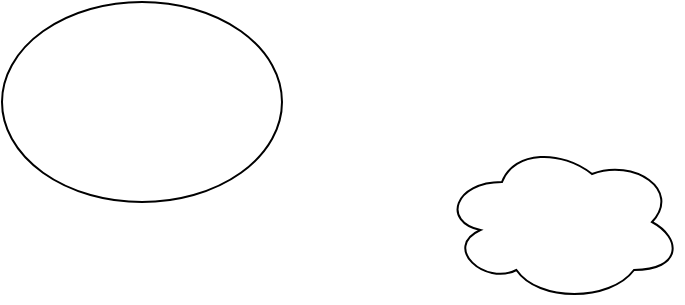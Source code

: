 <mxfile version="20.8.20" type="github">
  <diagram name="第 1 页" id="3kOy-Xl3gQfq2RTrw8JR">
    <mxGraphModel dx="1026" dy="575" grid="1" gridSize="10" guides="1" tooltips="1" connect="1" arrows="1" fold="1" page="1" pageScale="1" pageWidth="827" pageHeight="1169" math="0" shadow="0">
      <root>
        <mxCell id="0" />
        <mxCell id="1" parent="0" />
        <mxCell id="XTIv_ij_hwa918BG9qyV-1" value="" style="ellipse;whiteSpace=wrap;html=1;" vertex="1" parent="1">
          <mxGeometry x="130" y="190" width="140" height="100" as="geometry" />
        </mxCell>
        <mxCell id="XTIv_ij_hwa918BG9qyV-2" value="" style="ellipse;shape=cloud;whiteSpace=wrap;html=1;" vertex="1" parent="1">
          <mxGeometry x="350" y="260" width="120" height="80" as="geometry" />
        </mxCell>
      </root>
    </mxGraphModel>
  </diagram>
</mxfile>

